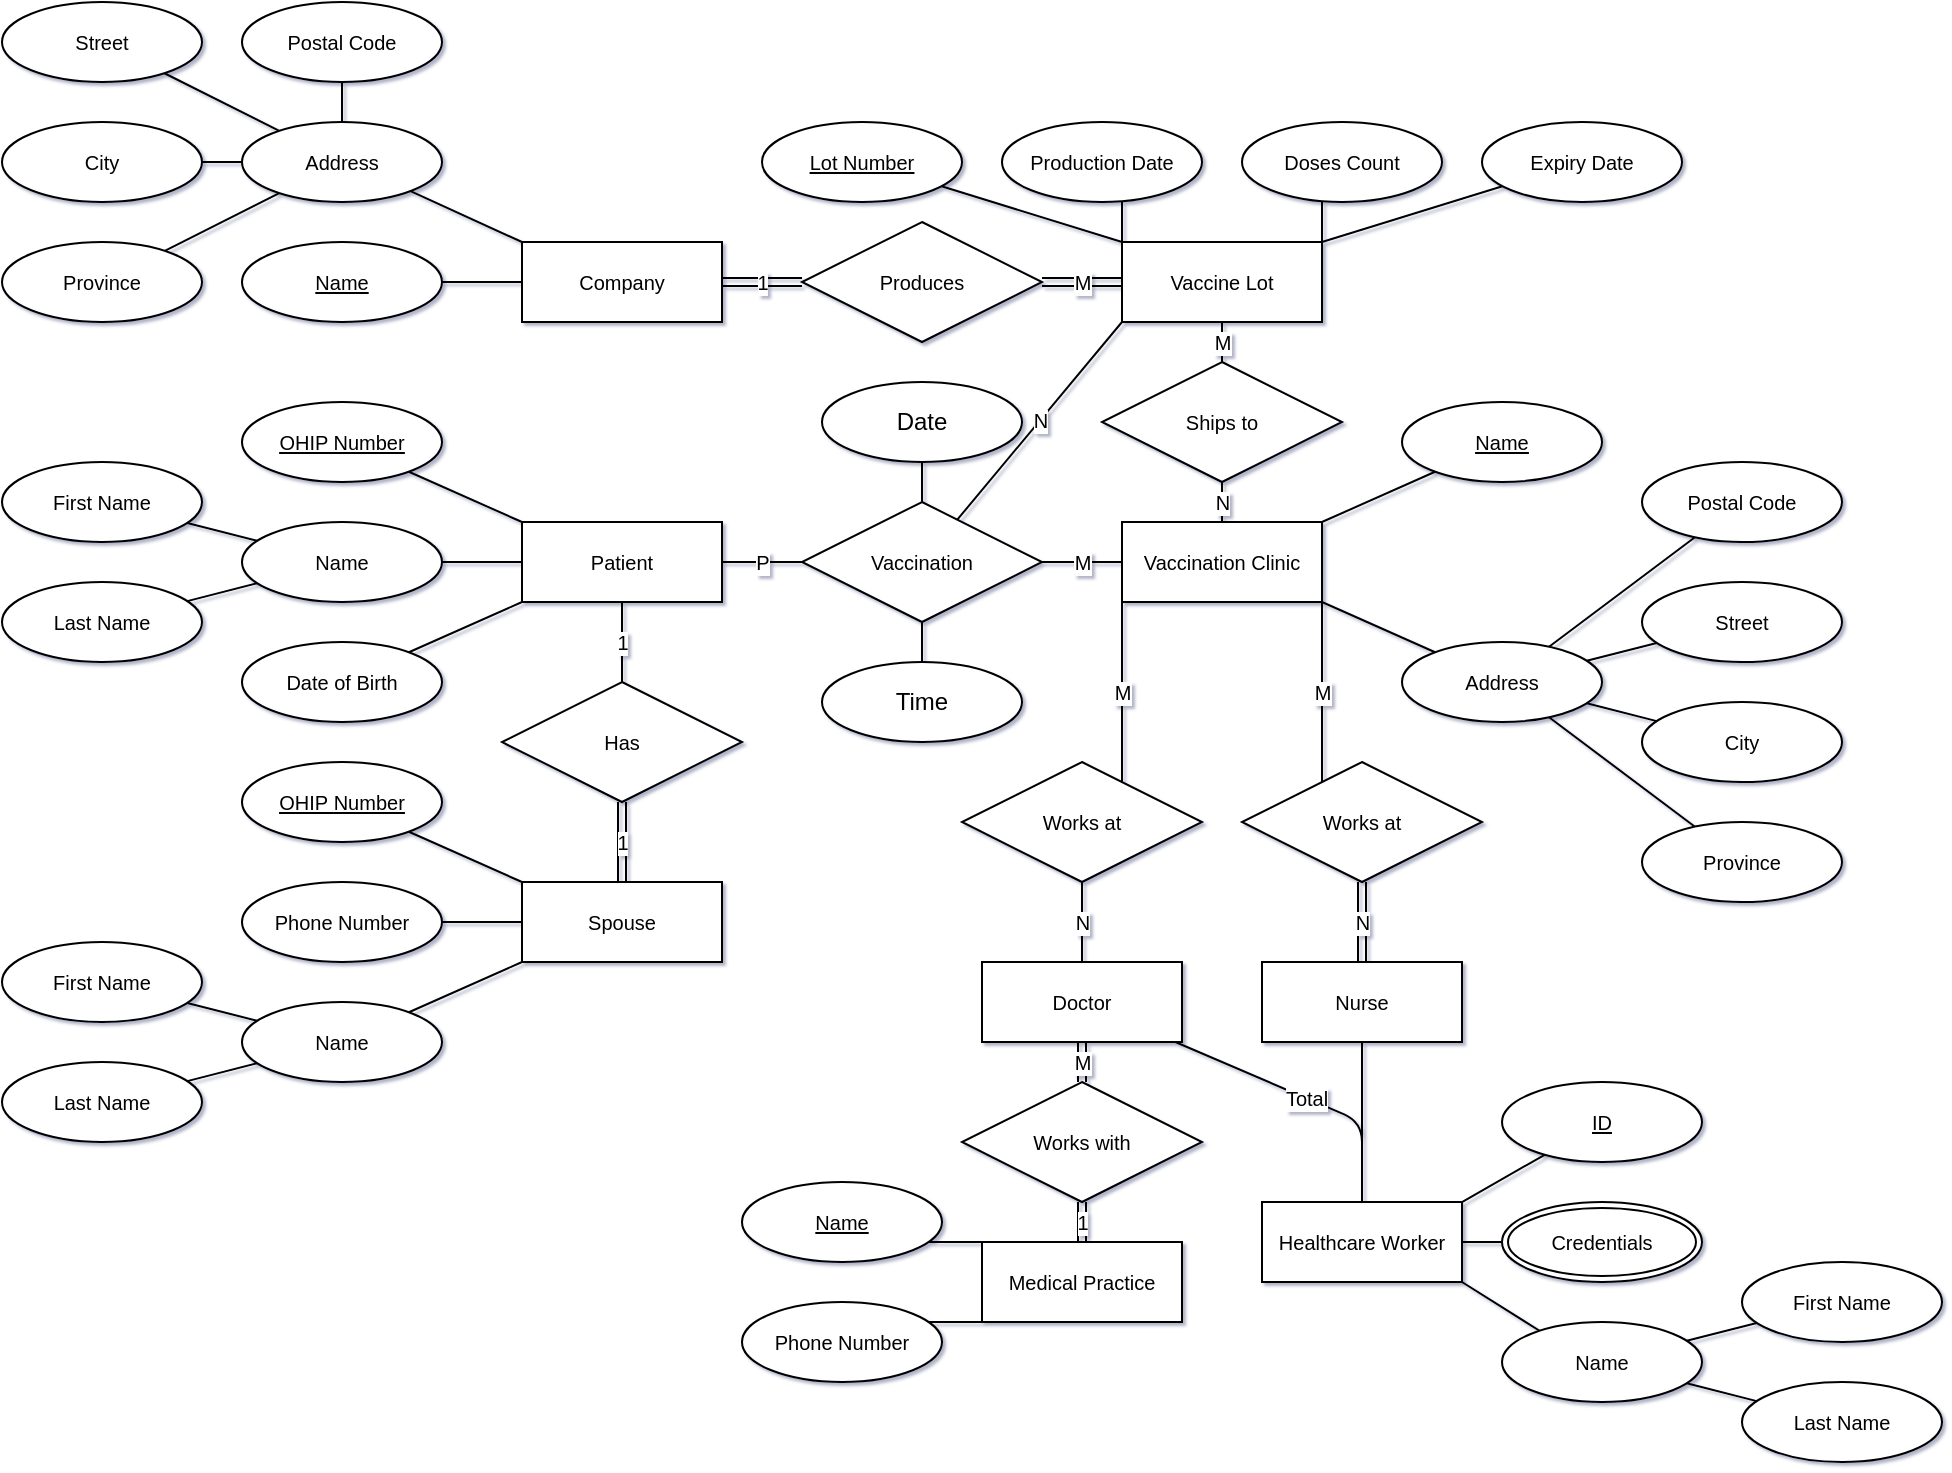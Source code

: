 <mxfile>
    <diagram id="8hG75okedO__Mh4vVQxK" name="Page-1">
        <mxGraphModel dx="1133" dy="740" grid="1" gridSize="10" guides="1" tooltips="1" connect="1" arrows="1" fold="1" page="1" pageScale="1" pageWidth="1100" pageHeight="850" math="0" shadow="1">
            <root>
                <mxCell id="0"/>
                <mxCell id="1" parent="0"/>
                <mxCell id="40" value="1" style="edgeStyle=none;html=1;endArrow=none;endFill=0;fontSize=10;noEdgeStyle=1;orthogonal=1;shape=link;" parent="1" source="95" target="135" edge="1">
                    <mxGeometry relative="1" as="geometry">
                        <mxPoint x="569" y="741.4" as="sourcePoint"/>
                        <mxPoint x="1310" y="1242.4" as="targetPoint"/>
                        <Array as="points"/>
                    </mxGeometry>
                </mxCell>
                <mxCell id="7" value="" style="endArrow=none;html=1;fontSize=10;noEdgeStyle=1;orthogonal=1;" parent="1" source="89" target="95" edge="1">
                    <mxGeometry width="50" height="50" relative="1" as="geometry">
                        <mxPoint x="410.003" y="670.602" as="sourcePoint"/>
                        <mxPoint x="470.818" y="711.4" as="targetPoint"/>
                        <Array as="points"/>
                    </mxGeometry>
                </mxCell>
                <mxCell id="8" value="" style="endArrow=none;html=1;fontSize=10;noEdgeStyle=1;orthogonal=1;" parent="1" source="95" target="88" edge="1">
                    <mxGeometry width="50" height="50" relative="1" as="geometry">
                        <mxPoint x="449" y="741.4" as="sourcePoint"/>
                        <mxPoint x="429" y="741.4" as="targetPoint"/>
                        <Array as="points"/>
                    </mxGeometry>
                </mxCell>
                <mxCell id="24" value="1" style="edgeStyle=none;html=1;endArrow=none;endFill=0;fontSize=10;noEdgeStyle=1;orthogonal=1;" parent="1" source="96" target="100" edge="1">
                    <mxGeometry relative="1" as="geometry">
                        <mxPoint x="521.353" y="213.753" as="targetPoint"/>
                        <mxPoint x="519" y="121.4" as="sourcePoint"/>
                        <Array as="points"/>
                    </mxGeometry>
                </mxCell>
                <mxCell id="51" value="P" style="edgeStyle=none;html=1;fontSize=10;endArrow=none;endFill=0;noEdgeStyle=1;orthogonal=1;" parent="1" source="96" target="99" edge="1">
                    <mxGeometry relative="1" as="geometry">
                        <mxPoint x="579" y="91.4" as="sourcePoint"/>
                        <mxPoint x="739" y="91.4" as="targetPoint"/>
                        <Array as="points"/>
                    </mxGeometry>
                </mxCell>
                <mxCell id="12" style="edgeStyle=none;html=1;endArrow=none;endFill=0;fontSize=10;noEdgeStyle=1;orthogonal=1;" parent="1" source="90" target="96" edge="1">
                    <mxGeometry relative="1" as="geometry">
                        <mxPoint x="-250.035" y="110.626" as="sourcePoint"/>
                        <mxPoint x="-196" y="151.4" as="targetPoint"/>
                        <Array as="points"/>
                    </mxGeometry>
                </mxCell>
                <mxCell id="14" style="edgeStyle=none;html=1;endArrow=none;endFill=0;fontSize=10;noEdgeStyle=1;orthogonal=1;" parent="1" source="94" target="96" edge="1">
                    <mxGeometry relative="1" as="geometry">
                        <mxPoint x="-250.146" y="252.105" as="sourcePoint"/>
                        <mxPoint x="-211" y="209.4" as="targetPoint"/>
                        <Array as="points"/>
                    </mxGeometry>
                </mxCell>
                <mxCell id="16" style="edgeStyle=none;html=1;endArrow=none;endFill=0;fontSize=10;noEdgeStyle=1;orthogonal=1;" parent="1" source="93" target="96" edge="1">
                    <mxGeometry relative="1" as="geometry">
                        <mxPoint x="-253.435" y="167.566" as="sourcePoint"/>
                        <mxPoint x="-211" y="177.65" as="targetPoint"/>
                        <Array as="points"/>
                    </mxGeometry>
                </mxCell>
                <mxCell id="25" value="1" style="edgeStyle=none;html=1;endArrow=none;endFill=0;fontSize=10;noEdgeStyle=1;orthogonal=1;shape=link;" parent="1" source="108" target="100" edge="1">
                    <mxGeometry relative="1" as="geometry">
                        <mxPoint x="-371" y="851.4" as="targetPoint"/>
                        <mxPoint x="1179" y="476.4" as="sourcePoint"/>
                        <Array as="points"/>
                    </mxGeometry>
                </mxCell>
                <mxCell id="19" style="edgeStyle=none;html=1;endArrow=none;endFill=0;fontSize=10;noEdgeStyle=1;orthogonal=1;" parent="1" source="101" target="108" edge="1">
                    <mxGeometry relative="1" as="geometry">
                        <mxPoint x="-470.146" y="880.695" as="sourcePoint"/>
                        <mxPoint x="1142.333" y="416.4" as="targetPoint"/>
                        <Array as="points"/>
                    </mxGeometry>
                </mxCell>
                <mxCell id="21" style="edgeStyle=none;html=1;endArrow=none;endFill=0;fontSize=10;noEdgeStyle=1;orthogonal=1;" parent="1" source="106" target="108" edge="1">
                    <mxGeometry relative="1" as="geometry">
                        <mxPoint x="-451.0" y="951.4" as="sourcePoint"/>
                        <mxPoint x="1215.667" y="416.4" as="targetPoint"/>
                        <Array as="points"/>
                    </mxGeometry>
                </mxCell>
                <mxCell id="23" style="edgeStyle=none;html=1;endArrow=none;endFill=0;fontSize=10;noEdgeStyle=1;orthogonal=1;" parent="1" source="105" target="108" edge="1">
                    <mxGeometry relative="1" as="geometry">
                        <mxPoint x="-470.146" y="1022.105" as="sourcePoint"/>
                        <mxPoint x="1179" y="416.4" as="targetPoint"/>
                        <Array as="points"/>
                    </mxGeometry>
                </mxCell>
                <mxCell id="31" style="edgeStyle=none;html=1;endArrow=none;endFill=0;fontSize=10;noEdgeStyle=1;orthogonal=1;" parent="1" source="119" target="117" edge="1">
                    <mxGeometry relative="1" as="geometry">
                        <mxPoint x="965" y="682.4" as="sourcePoint"/>
                        <mxPoint x="865" y="772.4" as="targetPoint"/>
                        <Array as="points"/>
                    </mxGeometry>
                </mxCell>
                <mxCell id="32" style="edgeStyle=none;html=1;endArrow=none;endFill=0;fontSize=10;noEdgeStyle=1;orthogonal=1;" parent="1" source="120" target="117" edge="1">
                    <mxGeometry relative="1" as="geometry">
                        <mxPoint x="815.183" y="656.97" as="sourcePoint"/>
                        <mxPoint x="895" y="772.4" as="targetPoint"/>
                        <Array as="points"/>
                    </mxGeometry>
                </mxCell>
                <mxCell id="67" value="M" style="edgeStyle=none;html=1;fontSize=10;endArrow=none;endFill=0;noEdgeStyle=1;orthogonal=1;shape=link;" parent="1" source="123" target="121" edge="1">
                    <mxGeometry relative="1" as="geometry">
                        <mxPoint x="815" y="992.4" as="sourcePoint"/>
                        <mxPoint x="755" y="882.4" as="targetPoint"/>
                    </mxGeometry>
                </mxCell>
                <mxCell id="61" style="edgeStyle=none;html=1;fontSize=10;endArrow=none;endFill=0;noEdgeStyle=1;orthogonal=1;" parent="1" source="128" target="129" edge="1">
                    <mxGeometry relative="1" as="geometry">
                        <mxPoint x="380" y="1172.4" as="sourcePoint"/>
                        <mxPoint x="380" y="1247.759" as="targetPoint"/>
                    </mxGeometry>
                </mxCell>
                <mxCell id="110" value="M" style="edgeStyle=none;html=1;fontFamily=Helvetica;fontSize=10;fontColor=default;endArrow=none;endFill=0;noEdgeStyle=1;orthogonal=1;" parent="1" source="124" target="99" edge="1">
                    <mxGeometry relative="1" as="geometry">
                        <mxPoint x="1040" y="332.4" as="sourcePoint"/>
                        <Array as="points"/>
                    </mxGeometry>
                </mxCell>
                <mxCell id="72" value="M" style="edgeStyle=none;html=1;fontSize=10;endArrow=none;endFill=0;noEdgeStyle=1;orthogonal=1;" parent="1" source="136" target="134" edge="1">
                    <mxGeometry relative="1" as="geometry">
                        <mxPoint x="1180" y="512.4" as="sourcePoint"/>
                        <mxPoint x="1159.048" y="453.352" as="targetPoint"/>
                        <Array as="points"/>
                    </mxGeometry>
                </mxCell>
                <mxCell id="41" value="M" style="edgeStyle=none;html=1;endArrow=none;endFill=0;fontSize=10;noEdgeStyle=1;orthogonal=1;shape=link;" parent="1" source="135" target="136" edge="1">
                    <mxGeometry relative="1" as="geometry">
                        <mxPoint x="1350" y="382.4" as="sourcePoint"/>
                        <mxPoint x="1289" y="512.4" as="targetPoint"/>
                        <Array as="points"/>
                    </mxGeometry>
                </mxCell>
                <mxCell id="49" style="edgeStyle=none;html=1;endArrow=none;endFill=0;fontSize=10;noEdgeStyle=1;orthogonal=1;" parent="1" source="138" target="136" edge="1">
                    <mxGeometry relative="1" as="geometry">
                        <mxPoint x="1320" y="642.4" as="sourcePoint"/>
                        <mxPoint x="1300" y="572.4" as="targetPoint"/>
                        <Array as="points"/>
                    </mxGeometry>
                </mxCell>
                <mxCell id="48" style="edgeStyle=none;html=1;endArrow=none;endFill=0;fontSize=10;noEdgeStyle=1;orthogonal=1;" parent="1" source="139" target="136" edge="1">
                    <mxGeometry relative="1" as="geometry">
                        <mxPoint x="1250" y="692.4" as="sourcePoint"/>
                        <mxPoint x="1250" y="572.4" as="targetPoint"/>
                        <Array as="points"/>
                    </mxGeometry>
                </mxCell>
                <mxCell id="47" style="edgeStyle=none;html=1;endArrow=none;endFill=0;fontSize=10;noEdgeStyle=1;orthogonal=1;" parent="1" source="137" target="136" edge="1">
                    <mxGeometry relative="1" as="geometry">
                        <mxPoint x="1358.038" y="512.4" as="sourcePoint"/>
                        <mxPoint x="1300" y="512.4" as="targetPoint"/>
                        <Array as="points"/>
                    </mxGeometry>
                </mxCell>
                <mxCell id="46" style="edgeStyle=none;html=1;endArrow=none;endFill=0;fontSize=10;noEdgeStyle=1;orthogonal=1;" parent="1" source="140" target="136" edge="1">
                    <mxGeometry relative="1" as="geometry">
                        <mxPoint x="1180" y="632.4" as="sourcePoint"/>
                        <mxPoint x="1180" y="572.4" as="targetPoint"/>
                        <Array as="points"/>
                    </mxGeometry>
                </mxCell>
                <mxCell id="58" style="edgeStyle=none;html=1;fontSize=10;endArrow=none;endFill=0;noEdgeStyle=1;orthogonal=1;" parent="1" target="99" edge="1">
                    <mxGeometry relative="1" as="geometry">
                        <mxPoint x="480" y="350.004" as="sourcePoint"/>
                        <mxPoint x="752.913" y="77.487" as="targetPoint"/>
                        <Array as="points"/>
                    </mxGeometry>
                </mxCell>
                <mxCell id="63" style="edgeStyle=none;html=1;fontSize=10;endArrow=none;endFill=0;noEdgeStyle=1;orthogonal=1;" parent="1" source="131" target="128" edge="1">
                    <mxGeometry relative="1" as="geometry">
                        <mxPoint x="720" y="340.004" as="sourcePoint"/>
                        <mxPoint x="340" y="1112.4" as="targetPoint"/>
                        <Array as="points"/>
                    </mxGeometry>
                </mxCell>
                <mxCell id="65" style="edgeStyle=none;html=1;fontSize=10;endArrow=none;endFill=0;noEdgeStyle=1;orthogonal=1;" parent="1" source="149" target="128" edge="1">
                    <mxGeometry relative="1" as="geometry">
                        <mxPoint x="750" y="390.004" as="sourcePoint"/>
                        <mxPoint x="449" y="1142.4" as="targetPoint"/>
                        <Array as="points"/>
                    </mxGeometry>
                </mxCell>
                <mxCell id="68" value="1" style="edgeStyle=none;html=1;fontSize=10;endArrow=none;endFill=0;noEdgeStyle=1;orthogonal=1;shape=link;" parent="1" source="121" target="117" edge="1">
                    <mxGeometry relative="1" as="geometry">
                        <mxPoint x="820.131" y="867.531" as="sourcePoint"/>
                        <mxPoint x="805" y="772.4" as="targetPoint"/>
                    </mxGeometry>
                </mxCell>
                <mxCell id="70" style="edgeStyle=none;html=1;fontSize=10;endArrow=none;endFill=0;noEdgeStyle=1;orthogonal=1;" parent="1" source="126" target="124" edge="1">
                    <mxGeometry relative="1" as="geometry">
                        <mxPoint x="1090" y="152.4" as="sourcePoint"/>
                        <mxPoint x="1100" y="272.4" as="targetPoint"/>
                        <Array as="points"/>
                    </mxGeometry>
                </mxCell>
                <mxCell id="75" style="edgeStyle=none;html=1;fontSize=10;endArrow=none;endFill=0;noEdgeStyle=1;orthogonal=1;" parent="1" source="127" target="124" edge="1">
                    <mxGeometry relative="1" as="geometry">
                        <mxPoint x="1000" y="152.4" as="sourcePoint"/>
                        <mxPoint x="1000" y="272.4" as="targetPoint"/>
                        <Array as="points"/>
                    </mxGeometry>
                </mxCell>
                <mxCell id="160" style="edgeStyle=none;html=1;endArrow=none;endFill=0;" edge="1" parent="1" source="88" target="158">
                    <mxGeometry relative="1" as="geometry"/>
                </mxCell>
                <mxCell id="161" style="edgeStyle=none;html=1;endArrow=none;endFill=0;" edge="1" parent="1" source="88" target="157">
                    <mxGeometry relative="1" as="geometry"/>
                </mxCell>
                <mxCell id="162" style="edgeStyle=none;html=1;endArrow=none;endFill=0;" edge="1" parent="1" source="88" target="156">
                    <mxGeometry relative="1" as="geometry"/>
                </mxCell>
                <mxCell id="88" value="Address" style="ellipse;whiteSpace=wrap;html=1;align=center;labelBackgroundColor=none;labelBorderColor=none;fontSize=10;" parent="1" vertex="1">
                    <mxGeometry x="140" y="80.004" width="100" height="40" as="geometry"/>
                </mxCell>
                <mxCell id="89" value="Name" style="ellipse;whiteSpace=wrap;html=1;align=center;fontStyle=4;labelBackgroundColor=none;labelBorderColor=none;fontSize=10;" parent="1" vertex="1">
                    <mxGeometry x="140" y="140.004" width="100" height="40" as="geometry"/>
                </mxCell>
                <mxCell id="90" value="Name" style="ellipse;whiteSpace=wrap;html=1;align=center;labelBackgroundColor=none;labelBorderColor=none;fontSize=10;" parent="1" vertex="1">
                    <mxGeometry x="140" y="280.004" width="100" height="40" as="geometry"/>
                </mxCell>
                <mxCell id="93" value="Date of Birth" style="ellipse;whiteSpace=wrap;align=center;labelBackgroundColor=none;labelBorderColor=none;fontFamily=Helvetica;fontSize=10;fontColor=default;strokeColor=default;fillColor=default;" parent="1" vertex="1">
                    <mxGeometry x="140" y="340.004" width="100" height="40" as="geometry"/>
                </mxCell>
                <mxCell id="94" value="&lt;u style=&quot;font-size: 10px;&quot;&gt;OHIP Number&lt;/u&gt;" style="ellipse;whiteSpace=wrap;html=1;align=center;fontStyle=4;labelBackgroundColor=none;labelBorderColor=none;fontFamily=Helvetica;fontSize=10;fontColor=default;strokeColor=default;fillColor=default;" parent="1" vertex="1">
                    <mxGeometry x="140" y="220.004" width="100" height="40" as="geometry"/>
                </mxCell>
                <mxCell id="95" value="Company" style="whiteSpace=wrap;html=1;align=center;labelBackgroundColor=none;labelBorderColor=none;fontFamily=Helvetica;fontSize=10;fontColor=default;strokeColor=default;fillColor=default;" parent="1" vertex="1">
                    <mxGeometry x="280" y="140.004" width="100" height="40" as="geometry"/>
                </mxCell>
                <mxCell id="96" value="Patient" style="whiteSpace=wrap;html=1;align=center;labelBackgroundColor=none;labelBorderColor=none;fontFamily=Helvetica;fontSize=10;fontColor=default;strokeColor=default;fillColor=default;" parent="1" vertex="1">
                    <mxGeometry x="280" y="280.004" width="100" height="40" as="geometry"/>
                </mxCell>
                <mxCell id="109" value="N" style="edgeStyle=none;html=1;fontFamily=Helvetica;fontSize=10;fontColor=default;endArrow=none;endFill=0;noEdgeStyle=1;orthogonal=1;" parent="1" source="99" target="136" edge="1">
                    <mxGeometry relative="1" as="geometry">
                        <mxPoint x="1180" y="522.4" as="targetPoint"/>
                        <Array as="points"/>
                    </mxGeometry>
                </mxCell>
                <mxCell id="176" style="edgeStyle=none;html=1;endArrow=none;endFill=0;" edge="1" parent="1" source="99" target="174">
                    <mxGeometry relative="1" as="geometry"/>
                </mxCell>
                <mxCell id="99" value="Vaccination" style="shape=rhombus;perimeter=rhombusPerimeter;whiteSpace=wrap;html=1;align=center;labelBackgroundColor=none;labelBorderColor=none;fontFamily=Helvetica;fontSize=10;fontColor=default;strokeColor=default;fillColor=default;" parent="1" vertex="1">
                    <mxGeometry x="420" y="270.004" width="120" height="60" as="geometry"/>
                </mxCell>
                <mxCell id="100" value="Has" style="shape=rhombus;perimeter=rhombusPerimeter;whiteSpace=wrap;html=1;align=center;labelBackgroundColor=none;labelBorderColor=none;fontFamily=Helvetica;fontSize=10;fontColor=default;strokeColor=default;fillColor=default;" parent="1" vertex="1">
                    <mxGeometry x="270" y="360.004" width="120" height="60" as="geometry"/>
                </mxCell>
                <mxCell id="101" value="Name" style="ellipse;whiteSpace=wrap;html=1;align=center;labelBackgroundColor=none;labelBorderColor=none;fontFamily=Helvetica;fontSize=10;fontColor=default;strokeColor=default;fillColor=default;" parent="1" vertex="1">
                    <mxGeometry x="140" y="520.004" width="100" height="40" as="geometry"/>
                </mxCell>
                <mxCell id="105" value="&lt;span style=&quot;font-size: 10px;&quot;&gt;Phone Number&lt;/span&gt;" style="ellipse;whiteSpace=wrap;html=1;align=center;fontStyle=0;labelBackgroundColor=none;labelBorderColor=none;fontFamily=Helvetica;fontSize=10;fontColor=default;strokeColor=default;fillColor=default;" parent="1" vertex="1">
                    <mxGeometry x="140" y="460.004" width="100" height="40" as="geometry"/>
                </mxCell>
                <mxCell id="106" value="&lt;u style=&quot;font-size: 10px;&quot;&gt;OHIP&amp;nbsp;&lt;/u&gt;&lt;u style=&quot;font-size: 10px;&quot;&gt;Number&lt;/u&gt;" style="ellipse;whiteSpace=wrap;html=1;align=center;fontStyle=4;labelBackgroundColor=none;labelBorderColor=none;fontFamily=Helvetica;fontSize=10;fontColor=default;strokeColor=default;fillColor=default;" parent="1" vertex="1">
                    <mxGeometry x="140" y="400.004" width="100" height="40" as="geometry"/>
                </mxCell>
                <mxCell id="108" value="Spouse" style="whiteSpace=wrap;html=1;align=center;labelBackgroundColor=none;labelBorderColor=none;fontFamily=Helvetica;fontSize=10;fontColor=default;strokeColor=default;fillColor=default;" parent="1" vertex="1">
                    <mxGeometry x="280" y="460.004" width="100" height="40" as="geometry"/>
                </mxCell>
                <mxCell id="115" value="N" style="edgeStyle=none;html=1;fontFamily=Helvetica;fontSize=10;fontColor=default;endArrow=none;endFill=0;noEdgeStyle=1;orthogonal=1;" parent="1" source="111" target="123" edge="1">
                    <mxGeometry relative="1" as="geometry">
                        <mxPoint x="1000" y="1032.4" as="targetPoint"/>
                        <Array as="points"/>
                    </mxGeometry>
                </mxCell>
                <mxCell id="116" value="M" style="edgeStyle=none;html=1;fontFamily=Helvetica;fontSize=10;fontColor=default;endArrow=none;endFill=0;noEdgeStyle=1;orthogonal=1;" parent="1" source="111" target="124" edge="1">
                    <mxGeometry relative="1" as="geometry">
                        <mxPoint x="980" y="272.4" as="targetPoint"/>
                        <Array as="points"/>
                    </mxGeometry>
                </mxCell>
                <mxCell id="111" value="Works at" style="shape=rhombus;perimeter=rhombusPerimeter;whiteSpace=wrap;html=1;align=center;labelBackgroundColor=none;labelBorderColor=none;fontFamily=Helvetica;fontSize=10;fontColor=default;strokeColor=default;fillColor=default;" parent="1" vertex="1">
                    <mxGeometry x="500" y="400.004" width="120" height="60" as="geometry"/>
                </mxCell>
                <mxCell id="113" value="N" style="edgeStyle=none;html=1;fontFamily=Helvetica;fontSize=10;fontColor=default;endArrow=none;endFill=0;noEdgeStyle=1;orthogonal=1;shape=link;" parent="1" source="112" target="122" edge="1">
                    <mxGeometry relative="1" as="geometry">
                        <mxPoint x="1000" y="1192.4" as="targetPoint"/>
                        <Array as="points"/>
                    </mxGeometry>
                </mxCell>
                <mxCell id="114" value="M" style="edgeStyle=none;html=1;fontFamily=Helvetica;fontSize=10;fontColor=default;endArrow=none;endFill=0;noEdgeStyle=1;orthogonal=1;" parent="1" source="112" target="124" edge="1">
                    <mxGeometry relative="1" as="geometry">
                        <mxPoint x="980" y="332.4" as="targetPoint"/>
                        <Array as="points"/>
                    </mxGeometry>
                </mxCell>
                <mxCell id="112" value="Works at" style="shape=rhombus;perimeter=rhombusPerimeter;whiteSpace=wrap;html=1;align=center;labelBackgroundColor=none;labelBorderColor=none;fontFamily=Helvetica;fontSize=10;fontColor=default;strokeColor=default;fillColor=default;" parent="1" vertex="1">
                    <mxGeometry x="640" y="400.004" width="120" height="60" as="geometry"/>
                </mxCell>
                <mxCell id="117" value="Medical Practice" style="whiteSpace=wrap;html=1;align=center;labelBackgroundColor=none;labelBorderColor=none;fontFamily=Helvetica;fontSize=10;fontColor=default;strokeColor=default;fillColor=default;" parent="1" vertex="1">
                    <mxGeometry x="510" y="640.004" width="100" height="40" as="geometry"/>
                </mxCell>
                <mxCell id="119" value="Name" style="ellipse;whiteSpace=wrap;html=1;align=center;fontStyle=4;labelBackgroundColor=none;labelBorderColor=none;fontFamily=Helvetica;fontSize=10;fontColor=default;strokeColor=default;fillColor=default;" parent="1" vertex="1">
                    <mxGeometry x="390" y="610.004" width="100" height="40" as="geometry"/>
                </mxCell>
                <mxCell id="120" value="Phone Number" style="ellipse;whiteSpace=wrap;html=1;align=center;fontStyle=0;labelBackgroundColor=none;labelBorderColor=none;fontFamily=Helvetica;fontSize=10;fontColor=default;strokeColor=default;fillColor=default;" parent="1" vertex="1">
                    <mxGeometry x="390" y="670.004" width="100" height="40" as="geometry"/>
                </mxCell>
                <mxCell id="121" value="Works with" style="shape=rhombus;perimeter=rhombusPerimeter;whiteSpace=wrap;html=1;align=center;labelBackgroundColor=none;labelBorderColor=none;fontFamily=Helvetica;fontSize=10;fontColor=default;strokeColor=default;fillColor=default;" parent="1" vertex="1">
                    <mxGeometry x="500" y="560.004" width="120" height="60" as="geometry"/>
                </mxCell>
                <mxCell id="150" style="edgeStyle=none;html=1;fontFamily=Helvetica;fontSize=10;fontColor=default;endArrow=none;endFill=0;" parent="1" source="122" target="128" edge="1">
                    <mxGeometry relative="1" as="geometry">
                        <Array as="points">
                            <mxPoint x="700" y="580"/>
                        </Array>
                    </mxGeometry>
                </mxCell>
                <mxCell id="122" value="Nurse" style="whiteSpace=wrap;html=1;align=center;labelBackgroundColor=none;labelBorderColor=none;fontFamily=Helvetica;fontSize=10;fontColor=default;strokeColor=default;fillColor=default;" parent="1" vertex="1">
                    <mxGeometry x="650" y="500.004" width="100" height="40" as="geometry"/>
                </mxCell>
                <mxCell id="151" value="Total" style="edgeStyle=none;html=1;fontFamily=Helvetica;fontSize=10;fontColor=default;endArrow=none;endFill=0;" parent="1" source="123" target="128" edge="1">
                    <mxGeometry relative="1" as="geometry">
                        <Array as="points">
                            <mxPoint x="700" y="580"/>
                        </Array>
                    </mxGeometry>
                </mxCell>
                <mxCell id="123" value="Doctor" style="whiteSpace=wrap;html=1;align=center;labelBackgroundColor=none;labelBorderColor=none;fontFamily=Helvetica;fontSize=10;fontColor=default;strokeColor=default;fillColor=default;" parent="1" vertex="1">
                    <mxGeometry x="510" y="500.004" width="100" height="40" as="geometry"/>
                </mxCell>
                <mxCell id="124" value="Vaccination Clinic" style="whiteSpace=wrap;html=1;align=center;labelBackgroundColor=none;labelBorderColor=none;fontFamily=Helvetica;fontSize=10;fontColor=default;strokeColor=default;fillColor=default;" parent="1" vertex="1">
                    <mxGeometry x="580" y="280.004" width="100" height="40" as="geometry"/>
                </mxCell>
                <mxCell id="126" value="&lt;u style=&quot;font-size: 10px;&quot;&gt;Name&lt;/u&gt;" style="ellipse;whiteSpace=wrap;html=1;align=center;fontStyle=4;labelBackgroundColor=none;labelBorderColor=none;fontFamily=Helvetica;fontSize=10;fontColor=default;strokeColor=default;fillColor=default;" parent="1" vertex="1">
                    <mxGeometry x="720" y="220.004" width="100" height="40" as="geometry"/>
                </mxCell>
                <mxCell id="181" style="edgeStyle=none;html=1;endArrow=none;endFill=0;" edge="1" parent="1" source="127" target="180">
                    <mxGeometry relative="1" as="geometry"/>
                </mxCell>
                <mxCell id="127" value="Address" style="ellipse;whiteSpace=wrap;html=1;align=center;labelBackgroundColor=none;labelBorderColor=none;fontFamily=Helvetica;fontSize=10;fontColor=default;strokeColor=default;fillColor=default;" parent="1" vertex="1">
                    <mxGeometry x="720" y="340.004" width="100" height="40" as="geometry"/>
                </mxCell>
                <mxCell id="153" value="" style="edgeStyle=none;html=1;fontFamily=Helvetica;fontSize=10;fontColor=default;endArrow=none;endFill=0;rounded=1;" parent="1" source="128" target="122" edge="1">
                    <mxGeometry relative="1" as="geometry"/>
                </mxCell>
                <mxCell id="128" value="Healthcare Worker" style="whiteSpace=wrap;html=1;align=center;labelBackgroundColor=none;labelBorderColor=none;fontFamily=Helvetica;fontSize=10;fontColor=default;strokeColor=default;fillColor=default;" parent="1" vertex="1">
                    <mxGeometry x="650" y="620.004" width="100" height="40" as="geometry"/>
                </mxCell>
                <mxCell id="129" value="Name" style="ellipse;whiteSpace=wrap;html=1;align=center;labelBackgroundColor=none;labelBorderColor=none;fontFamily=Helvetica;fontSize=10;fontColor=default;strokeColor=default;fillColor=default;" parent="1" vertex="1">
                    <mxGeometry x="770" y="680.004" width="100" height="40" as="geometry"/>
                </mxCell>
                <mxCell id="131" value="&lt;u style=&quot;font-size: 10px&quot;&gt;ID&lt;/u&gt;" style="ellipse;whiteSpace=wrap;html=1;align=center;fontStyle=4;labelBackgroundColor=none;labelBorderColor=none;fontFamily=Helvetica;fontSize=10;fontColor=default;strokeColor=default;fillColor=default;" parent="1" vertex="1">
                    <mxGeometry x="770" y="560.004" width="100" height="40" as="geometry"/>
                </mxCell>
                <mxCell id="145" value="N" style="edgeStyle=none;html=1;fontFamily=Helvetica;fontSize=10;fontColor=default;endArrow=none;endFill=0;" parent="1" source="134" target="124" edge="1">
                    <mxGeometry relative="1" as="geometry"/>
                </mxCell>
                <mxCell id="134" value="Ships to" style="shape=rhombus;perimeter=rhombusPerimeter;whiteSpace=wrap;html=1;align=center;labelBackgroundColor=none;labelBorderColor=none;fontFamily=Helvetica;fontSize=10;fontColor=default;strokeColor=default;fillColor=default;" parent="1" vertex="1">
                    <mxGeometry x="570" y="200.004" width="120" height="60" as="geometry"/>
                </mxCell>
                <mxCell id="135" value="Produces" style="shape=rhombus;perimeter=rhombusPerimeter;whiteSpace=wrap;html=1;align=center;labelBackgroundColor=none;labelBorderColor=none;fontFamily=Helvetica;fontSize=10;fontColor=default;strokeColor=default;fillColor=default;" parent="1" vertex="1">
                    <mxGeometry x="420" y="130.004" width="120" height="60" as="geometry"/>
                </mxCell>
                <mxCell id="136" value="Vaccine Lot" style="whiteSpace=wrap;html=1;align=center;labelBackgroundColor=none;labelBorderColor=none;fontFamily=Helvetica;fontSize=10;fontColor=default;strokeColor=default;fillColor=default;" parent="1" vertex="1">
                    <mxGeometry x="580" y="140.004" width="100" height="40" as="geometry"/>
                </mxCell>
                <mxCell id="137" value="Doses Count" style="ellipse;whiteSpace=wrap;html=1;align=center;labelBackgroundColor=none;labelBorderColor=none;fontFamily=Helvetica;fontSize=10;fontColor=default;strokeColor=default;fillColor=default;" parent="1" vertex="1">
                    <mxGeometry x="640" y="80.004" width="100" height="40" as="geometry"/>
                </mxCell>
                <mxCell id="138" value="Production Date" style="ellipse;whiteSpace=wrap;html=1;align=center;labelBackgroundColor=none;labelBorderColor=none;fontFamily=Helvetica;fontSize=10;fontColor=default;strokeColor=default;fillColor=default;" parent="1" vertex="1">
                    <mxGeometry x="520" y="80.004" width="100" height="40" as="geometry"/>
                </mxCell>
                <mxCell id="140" value="&lt;u style=&quot;font-size: 10px;&quot;&gt;Lot Number&lt;/u&gt;" style="ellipse;whiteSpace=wrap;html=1;align=center;fontStyle=4;labelBackgroundColor=none;labelBorderColor=none;fontFamily=Helvetica;fontSize=10;fontColor=default;strokeColor=default;fillColor=default;" parent="1" vertex="1">
                    <mxGeometry x="400" y="80.004" width="100" height="40" as="geometry"/>
                </mxCell>
                <mxCell id="139" value="Expiry Date" style="ellipse;whiteSpace=wrap;html=1;align=center;labelBackgroundColor=none;labelBorderColor=none;fontFamily=Helvetica;fontSize=10;fontColor=default;strokeColor=default;fillColor=default;" parent="1" vertex="1">
                    <mxGeometry x="760" y="80.004" width="100" height="40" as="geometry"/>
                </mxCell>
                <mxCell id="149" value="Credentials" style="ellipse;shape=doubleEllipse;margin=3;whiteSpace=wrap;html=1;align=center;labelBackgroundColor=none;labelBorderColor=none;fontFamily=Helvetica;fontSize=10;fontColor=default;strokeColor=default;fillColor=default;" parent="1" vertex="1">
                    <mxGeometry x="770" y="620" width="100" height="40" as="geometry"/>
                </mxCell>
                <mxCell id="156" value="Street" style="ellipse;whiteSpace=wrap;html=1;align=center;labelBackgroundColor=none;labelBorderColor=none;fontSize=10;" vertex="1" parent="1">
                    <mxGeometry x="20" y="20.004" width="100" height="40" as="geometry"/>
                </mxCell>
                <mxCell id="157" value="City" style="ellipse;whiteSpace=wrap;html=1;align=center;labelBackgroundColor=none;labelBorderColor=none;fontSize=10;" vertex="1" parent="1">
                    <mxGeometry x="20" y="80.004" width="100" height="40" as="geometry"/>
                </mxCell>
                <mxCell id="158" value="Province" style="ellipse;whiteSpace=wrap;html=1;align=center;labelBackgroundColor=none;labelBorderColor=none;fontSize=10;" vertex="1" parent="1">
                    <mxGeometry x="20" y="140.004" width="100" height="40" as="geometry"/>
                </mxCell>
                <mxCell id="163" style="edgeStyle=none;html=1;endArrow=none;endFill=0;" edge="1" parent="1" source="159" target="88">
                    <mxGeometry relative="1" as="geometry"/>
                </mxCell>
                <mxCell id="159" value="Postal Code" style="ellipse;whiteSpace=wrap;html=1;align=center;labelBackgroundColor=none;labelBorderColor=none;fontSize=10;" vertex="1" parent="1">
                    <mxGeometry x="140" y="20.004" width="100" height="40" as="geometry"/>
                </mxCell>
                <mxCell id="166" style="edgeStyle=none;html=1;endArrow=none;endFill=0;" edge="1" parent="1" source="164" target="90">
                    <mxGeometry relative="1" as="geometry"/>
                </mxCell>
                <mxCell id="164" value="First Name" style="ellipse;whiteSpace=wrap;html=1;align=center;labelBackgroundColor=none;labelBorderColor=none;fontSize=10;" vertex="1" parent="1">
                    <mxGeometry x="20" y="250.004" width="100" height="40" as="geometry"/>
                </mxCell>
                <mxCell id="167" style="edgeStyle=none;html=1;endArrow=none;endFill=0;" edge="1" parent="1" source="165" target="90">
                    <mxGeometry relative="1" as="geometry"/>
                </mxCell>
                <mxCell id="165" value="Last Name" style="ellipse;whiteSpace=wrap;html=1;align=center;labelBackgroundColor=none;labelBorderColor=none;fontSize=10;" vertex="1" parent="1">
                    <mxGeometry x="20" y="310.004" width="100" height="40" as="geometry"/>
                </mxCell>
                <mxCell id="170" style="edgeStyle=none;html=1;endArrow=none;endFill=0;" edge="1" parent="1" source="168" target="101">
                    <mxGeometry relative="1" as="geometry"/>
                </mxCell>
                <mxCell id="168" value="First Name" style="ellipse;whiteSpace=wrap;html=1;align=center;labelBackgroundColor=none;labelBorderColor=none;fontSize=10;" vertex="1" parent="1">
                    <mxGeometry x="20" y="490.004" width="100" height="40" as="geometry"/>
                </mxCell>
                <mxCell id="171" style="edgeStyle=none;html=1;endArrow=none;endFill=0;" edge="1" parent="1" source="169" target="101">
                    <mxGeometry relative="1" as="geometry"/>
                </mxCell>
                <mxCell id="169" value="Last Name" style="ellipse;whiteSpace=wrap;html=1;align=center;labelBackgroundColor=none;labelBorderColor=none;fontSize=10;" vertex="1" parent="1">
                    <mxGeometry x="20" y="550.004" width="100" height="40" as="geometry"/>
                </mxCell>
                <mxCell id="173" style="edgeStyle=none;html=1;endArrow=none;endFill=0;" edge="1" parent="1" source="172" target="99">
                    <mxGeometry relative="1" as="geometry"/>
                </mxCell>
                <mxCell id="172" value="Date" style="ellipse;whiteSpace=wrap;html=1;align=center;" vertex="1" parent="1">
                    <mxGeometry x="430" y="210" width="100" height="40" as="geometry"/>
                </mxCell>
                <mxCell id="174" value="Time" style="ellipse;whiteSpace=wrap;html=1;align=center;" vertex="1" parent="1">
                    <mxGeometry x="430" y="350" width="100" height="40" as="geometry"/>
                </mxCell>
                <mxCell id="182" style="edgeStyle=none;html=1;endArrow=none;endFill=0;" edge="1" parent="1" source="177" target="127">
                    <mxGeometry relative="1" as="geometry"/>
                </mxCell>
                <mxCell id="177" value="Street" style="ellipse;whiteSpace=wrap;html=1;align=center;labelBackgroundColor=none;labelBorderColor=none;fontSize=10;" vertex="1" parent="1">
                    <mxGeometry x="840" y="310.004" width="100" height="40" as="geometry"/>
                </mxCell>
                <mxCell id="183" style="edgeStyle=none;html=1;endArrow=none;endFill=0;" edge="1" parent="1" source="178" target="127">
                    <mxGeometry relative="1" as="geometry"/>
                </mxCell>
                <mxCell id="178" value="City" style="ellipse;whiteSpace=wrap;html=1;align=center;labelBackgroundColor=none;labelBorderColor=none;fontSize=10;" vertex="1" parent="1">
                    <mxGeometry x="840" y="370.004" width="100" height="40" as="geometry"/>
                </mxCell>
                <mxCell id="184" style="edgeStyle=none;html=1;endArrow=none;endFill=0;" edge="1" parent="1" source="179" target="127">
                    <mxGeometry relative="1" as="geometry"/>
                </mxCell>
                <mxCell id="179" value="Province" style="ellipse;whiteSpace=wrap;html=1;align=center;labelBackgroundColor=none;labelBorderColor=none;fontSize=10;" vertex="1" parent="1">
                    <mxGeometry x="840" y="430.004" width="100" height="40" as="geometry"/>
                </mxCell>
                <mxCell id="180" value="Postal Code" style="ellipse;whiteSpace=wrap;html=1;align=center;labelBackgroundColor=none;labelBorderColor=none;fontSize=10;" vertex="1" parent="1">
                    <mxGeometry x="840" y="250.004" width="100" height="40" as="geometry"/>
                </mxCell>
                <mxCell id="188" style="edgeStyle=none;html=1;endArrow=none;endFill=0;" edge="1" parent="1" source="186" target="129">
                    <mxGeometry relative="1" as="geometry"/>
                </mxCell>
                <mxCell id="186" value="First Name" style="ellipse;whiteSpace=wrap;html=1;align=center;labelBackgroundColor=none;labelBorderColor=none;fontSize=10;" vertex="1" parent="1">
                    <mxGeometry x="890" y="650.004" width="100" height="40" as="geometry"/>
                </mxCell>
                <mxCell id="189" style="edgeStyle=none;html=1;endArrow=none;endFill=0;" edge="1" parent="1" source="187" target="129">
                    <mxGeometry relative="1" as="geometry"/>
                </mxCell>
                <mxCell id="187" value="Last Name" style="ellipse;whiteSpace=wrap;html=1;align=center;labelBackgroundColor=none;labelBorderColor=none;fontSize=10;" vertex="1" parent="1">
                    <mxGeometry x="890" y="710.004" width="100" height="40" as="geometry"/>
                </mxCell>
            </root>
        </mxGraphModel>
    </diagram>
</mxfile>
